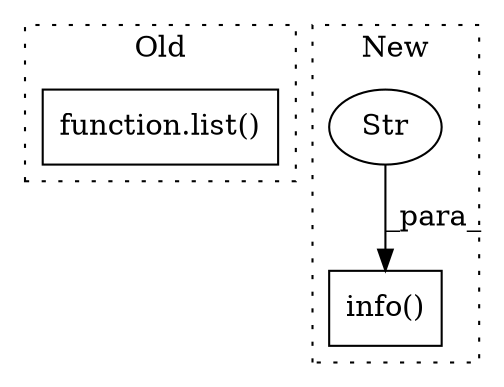 digraph G {
subgraph cluster0 {
1 [label="function.list()" a="75" s="1857,1906" l="5,1" shape="box"];
label = "Old";
style="dotted";
}
subgraph cluster1 {
2 [label="info()" a="75" s="4598,4641" l="17,1" shape="box"];
3 [label="Str" a="66" s="4615" l="26" shape="ellipse"];
label = "New";
style="dotted";
}
3 -> 2 [label="_para_"];
}